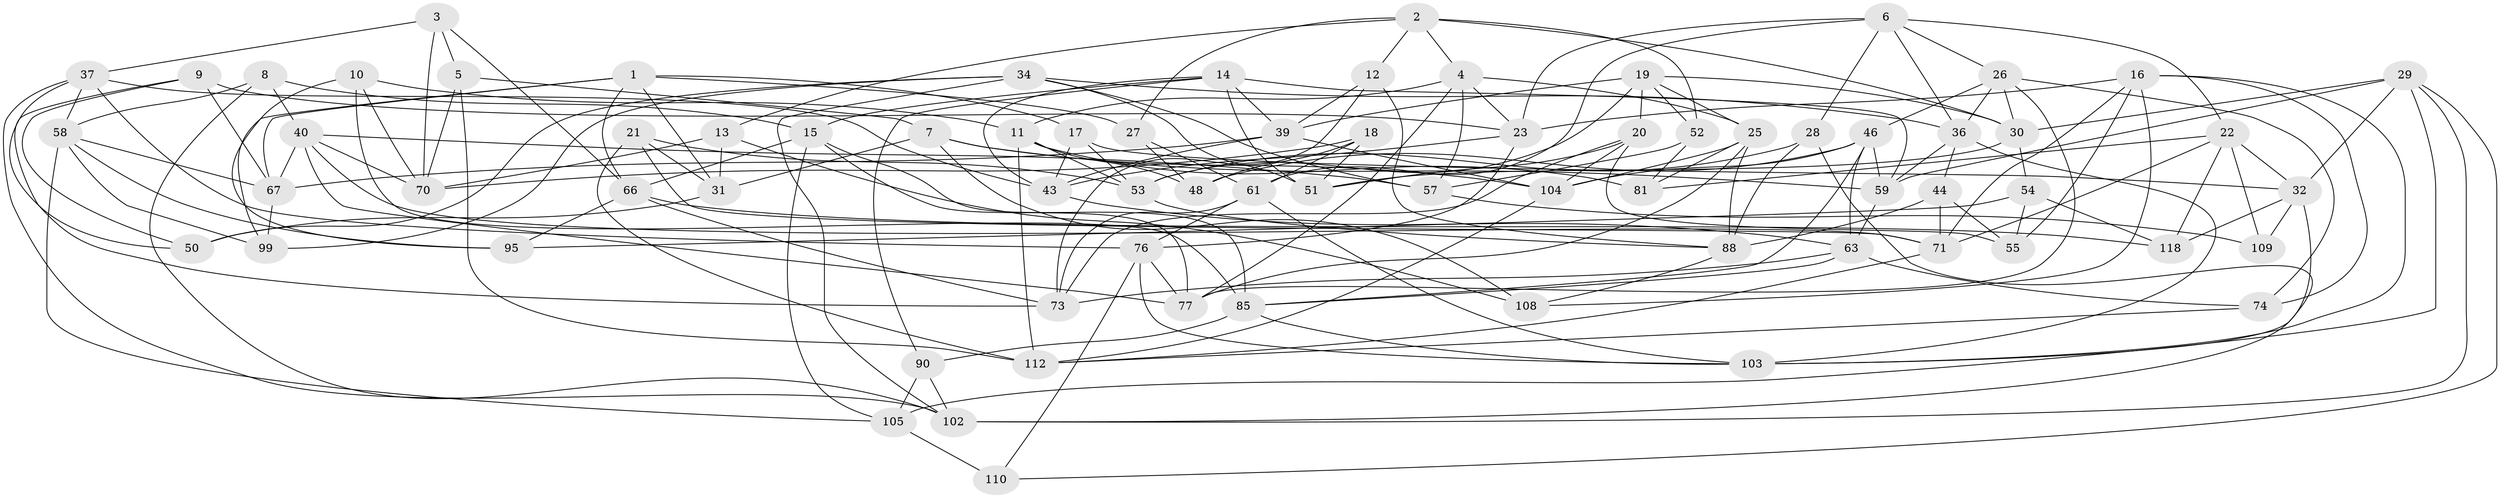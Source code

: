 // Generated by graph-tools (version 1.1) at 2025/24/03/03/25 07:24:29]
// undirected, 74 vertices, 191 edges
graph export_dot {
graph [start="1"]
  node [color=gray90,style=filled];
  1 [super="+100"];
  2 [super="+38"];
  3;
  4 [super="+24"];
  5;
  6 [super="+35"];
  7 [super="+79"];
  8;
  9;
  10;
  11 [super="+89"];
  12;
  13;
  14 [super="+65"];
  15 [super="+93"];
  16 [super="+47"];
  17;
  18;
  19 [super="+56"];
  20 [super="+42"];
  21;
  22 [super="+101"];
  23 [super="+80"];
  25 [super="+33"];
  26 [super="+87"];
  27;
  28;
  29 [super="+49"];
  30 [super="+106"];
  31 [super="+78"];
  32 [super="+120"];
  34 [super="+41"];
  36 [super="+45"];
  37 [super="+72"];
  39 [super="+62"];
  40 [super="+114"];
  43 [super="+60"];
  44;
  46 [super="+96"];
  48;
  50;
  51 [super="+107"];
  52;
  53 [super="+82"];
  54;
  55;
  57 [super="+68"];
  58 [super="+69"];
  59 [super="+94"];
  61 [super="+98"];
  63 [super="+64"];
  66 [super="+75"];
  67 [super="+84"];
  70 [super="+86"];
  71 [super="+83"];
  73 [super="+92"];
  74;
  76 [super="+117"];
  77 [super="+119"];
  81;
  85 [super="+97"];
  88 [super="+91"];
  90;
  95;
  99;
  102 [super="+113"];
  103 [super="+121"];
  104 [super="+111"];
  105 [super="+116"];
  108;
  109;
  110;
  112 [super="+115"];
  118;
  1 -- 99;
  1 -- 27;
  1 -- 67;
  1 -- 17;
  1 -- 31;
  1 -- 66;
  2 -- 13;
  2 -- 27;
  2 -- 12;
  2 -- 30;
  2 -- 52;
  2 -- 4;
  3 -- 5;
  3 -- 70;
  3 -- 66;
  3 -- 37;
  4 -- 77;
  4 -- 57;
  4 -- 11;
  4 -- 25;
  4 -- 23;
  5 -- 112;
  5 -- 70;
  5 -- 7;
  6 -- 61;
  6 -- 23;
  6 -- 28;
  6 -- 26;
  6 -- 22;
  6 -- 36;
  7 -- 59;
  7 -- 108;
  7 -- 104;
  7 -- 31 [weight=2];
  8 -- 40;
  8 -- 58;
  8 -- 15;
  8 -- 102;
  9 -- 23;
  9 -- 50;
  9 -- 73;
  9 -- 67;
  10 -- 11;
  10 -- 95;
  10 -- 70;
  10 -- 85;
  11 -- 112;
  11 -- 81;
  11 -- 48;
  11 -- 53;
  12 -- 73;
  12 -- 88;
  12 -- 39;
  13 -- 108;
  13 -- 31;
  13 -- 70;
  14 -- 15;
  14 -- 90;
  14 -- 39;
  14 -- 59;
  14 -- 51;
  14 -- 43;
  15 -- 105;
  15 -- 85;
  15 -- 77;
  15 -- 66;
  16 -- 103;
  16 -- 55;
  16 -- 74;
  16 -- 108;
  16 -- 23;
  16 -- 71;
  17 -- 43;
  17 -- 53;
  17 -- 32;
  18 -- 48;
  18 -- 51;
  18 -- 70;
  18 -- 61;
  19 -- 52;
  19 -- 25;
  19 -- 30;
  19 -- 20;
  19 -- 53;
  19 -- 39;
  20 -- 104;
  20 -- 51 [weight=2];
  20 -- 55;
  20 -- 73;
  21 -- 53;
  21 -- 31;
  21 -- 71;
  21 -- 112;
  22 -- 109;
  22 -- 32;
  22 -- 118;
  22 -- 81;
  22 -- 71;
  23 -- 43;
  23 -- 76;
  25 -- 81;
  25 -- 88;
  25 -- 104;
  25 -- 77;
  26 -- 77;
  26 -- 74;
  26 -- 30;
  26 -- 46;
  26 -- 36;
  27 -- 48;
  27 -- 61;
  28 -- 53;
  28 -- 102;
  28 -- 88;
  29 -- 110;
  29 -- 32;
  29 -- 30;
  29 -- 105;
  29 -- 102;
  29 -- 59;
  30 -- 54;
  30 -- 51;
  31 -- 50;
  32 -- 118;
  32 -- 109;
  32 -- 103;
  34 -- 50;
  34 -- 99;
  34 -- 57;
  34 -- 36;
  34 -- 102;
  34 -- 51;
  36 -- 44;
  36 -- 103;
  36 -- 59;
  37 -- 76;
  37 -- 102;
  37 -- 43;
  37 -- 58;
  37 -- 50;
  39 -- 104;
  39 -- 67;
  39 -- 43;
  40 -- 71;
  40 -- 57;
  40 -- 67;
  40 -- 77;
  40 -- 70;
  43 -- 63;
  44 -- 88;
  44 -- 71;
  44 -- 55;
  46 -- 63;
  46 -- 104;
  46 -- 48;
  46 -- 59;
  46 -- 85;
  52 -- 81;
  52 -- 57;
  53 -- 88;
  54 -- 118;
  54 -- 95;
  54 -- 55;
  57 -- 109 [weight=2];
  58 -- 99;
  58 -- 67;
  58 -- 95;
  58 -- 105;
  59 -- 63;
  61 -- 73;
  61 -- 103;
  61 -- 76;
  63 -- 85;
  63 -- 73;
  63 -- 74;
  66 -- 73;
  66 -- 95;
  66 -- 118;
  67 -- 99;
  71 -- 112;
  74 -- 112;
  76 -- 103;
  76 -- 77;
  76 -- 110;
  85 -- 90;
  85 -- 103;
  88 -- 108;
  90 -- 105;
  90 -- 102;
  104 -- 112;
  105 -- 110 [weight=2];
}
